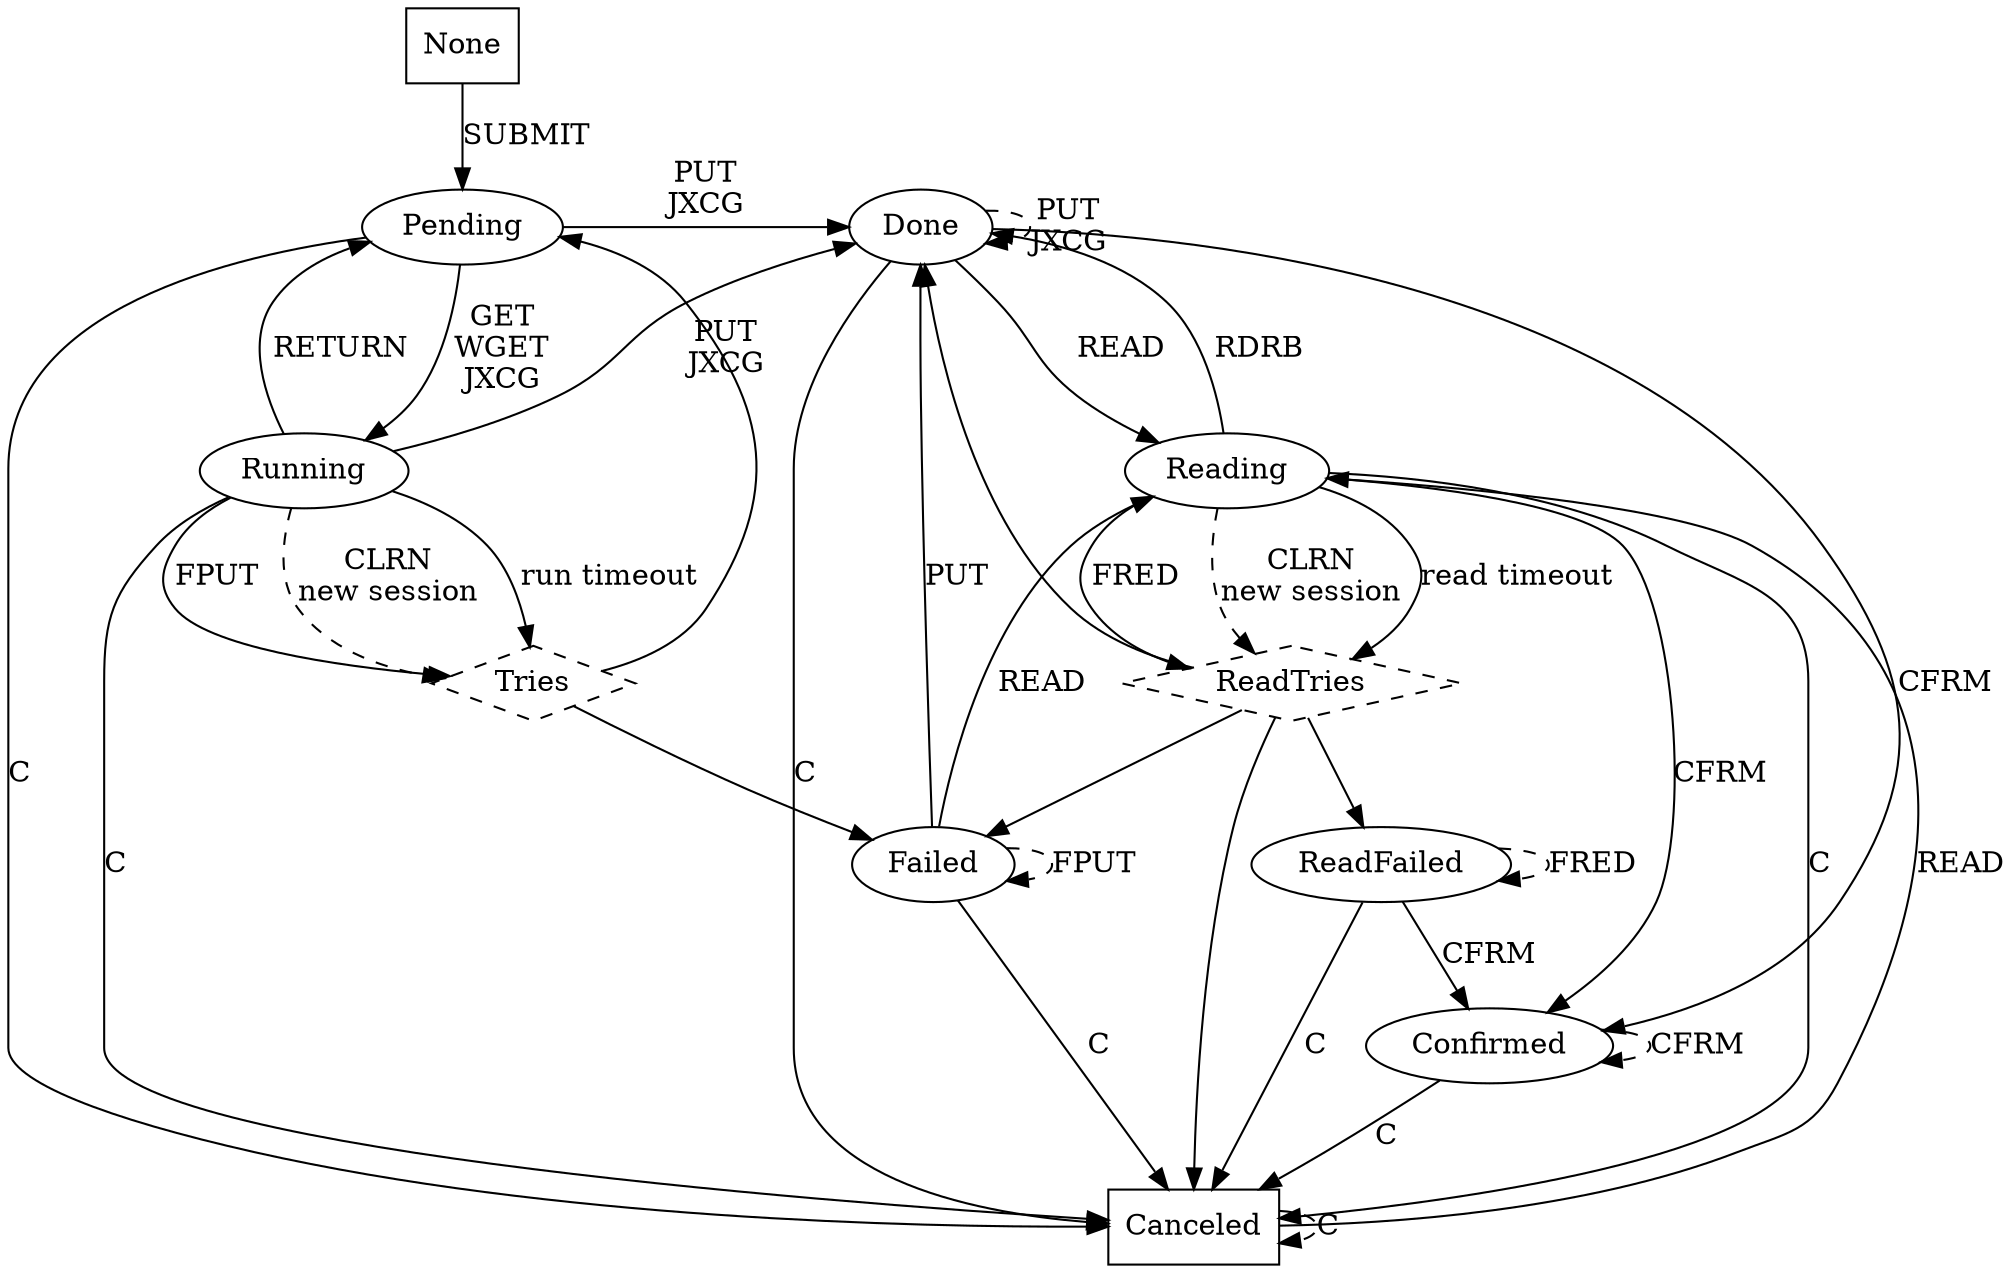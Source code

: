 # dot -T jpg state_graph.dot -o state_graph.jpg

digraph NetScheduleNew {

    None        [ label = "None",        shape = "box" ];
    Canceled    [ label = "Canceled",    shape = "box" ];
    Tries       [ label = "Tries",       shape = "diamond", style = "dashed" ];
    ReadTries   [ label = "ReadTries",   shape = "diamond", style = "dashed" ];

    None        -> Pending          [ label = "SUBMIT" ];

    Pending     -> Running          [ label = "GET\nWGET\nJXCG" ];
    Pending     -> Canceled         [ label = "C" ];
    Pending     -> Done             [ label = "PUT\nJXCG" ];

    Running     -> Pending          [ label = "RETURN" ];
    Running     -> Canceled         [ label = "C" ];
    Running     -> Done             [ label = "PUT\nJXCG" ];
    Running     -> Tries            [ label = "run timeout" ];
    Running     -> Tries            [ label = "FPUT" ];
    Running     -> Tries            [ label = "CLRN\nnew session", style = "dashed" ];

    Tries       -> Failed;
    Tries       -> Pending;

    Failed      -> Reading          [ label = "READ" ];
    Failed      -> Canceled         [ label = "C" ];
    Failed      -> Failed           [ label = "FPUT", style = "dashed" ];
    Failed      -> Done             [ label = "PUT" ];

    Done        -> Reading          [ label = "READ" ];
    Done        -> Canceled         [ label = "C" ];
    Done        -> Done             [ label = "PUT\nJXCG", style = "dashed" ];
    Done        -> Confirmed        [ label = "CFRM" ];

    Reading     -> Canceled         [ label = "C" ];
    Reading     -> Confirmed        [ label = "CFRM" ];
    Reading     -> Done             [ label = "RDRB" ];
    Reading     -> ReadTries        [ label = "read timeout" ];
    Reading     -> ReadTries        [ label = "FRED" ];
    Reading     -> ReadTries        [ label = "CLRN\nnew session", style = "dashed" ];

    ReadTries   -> ReadFailed;
    ReadTries   -> Done;
    ReadTries   -> Canceled;
    ReadTries   -> Failed;

    ReadFailed  -> Canceled         [ label = "C" ];
    ReadFailed  -> ReadFailed       [ label = "FRED", style = "dashed" ];
    ReadFailed  -> Confirmed        [ label = "CFRM" ];

    Confirmed   -> Canceled         [ label = "C" ];
    Confirmed   -> Confirmed        [ label = "CFRM", style = "dashed" ];

    Canceled    -> Canceled         [ label = "C", style = "dashed" ];
    Canceled    -> Reading          [ label = "READ" ];

    { rank = same; "Done";     "Pending" }
    { rank = same; "Running";  "Reading" }
    { rank = same; "Failed";   "ReadFailed" }
    { rank = sink; "Canceled" }
}

